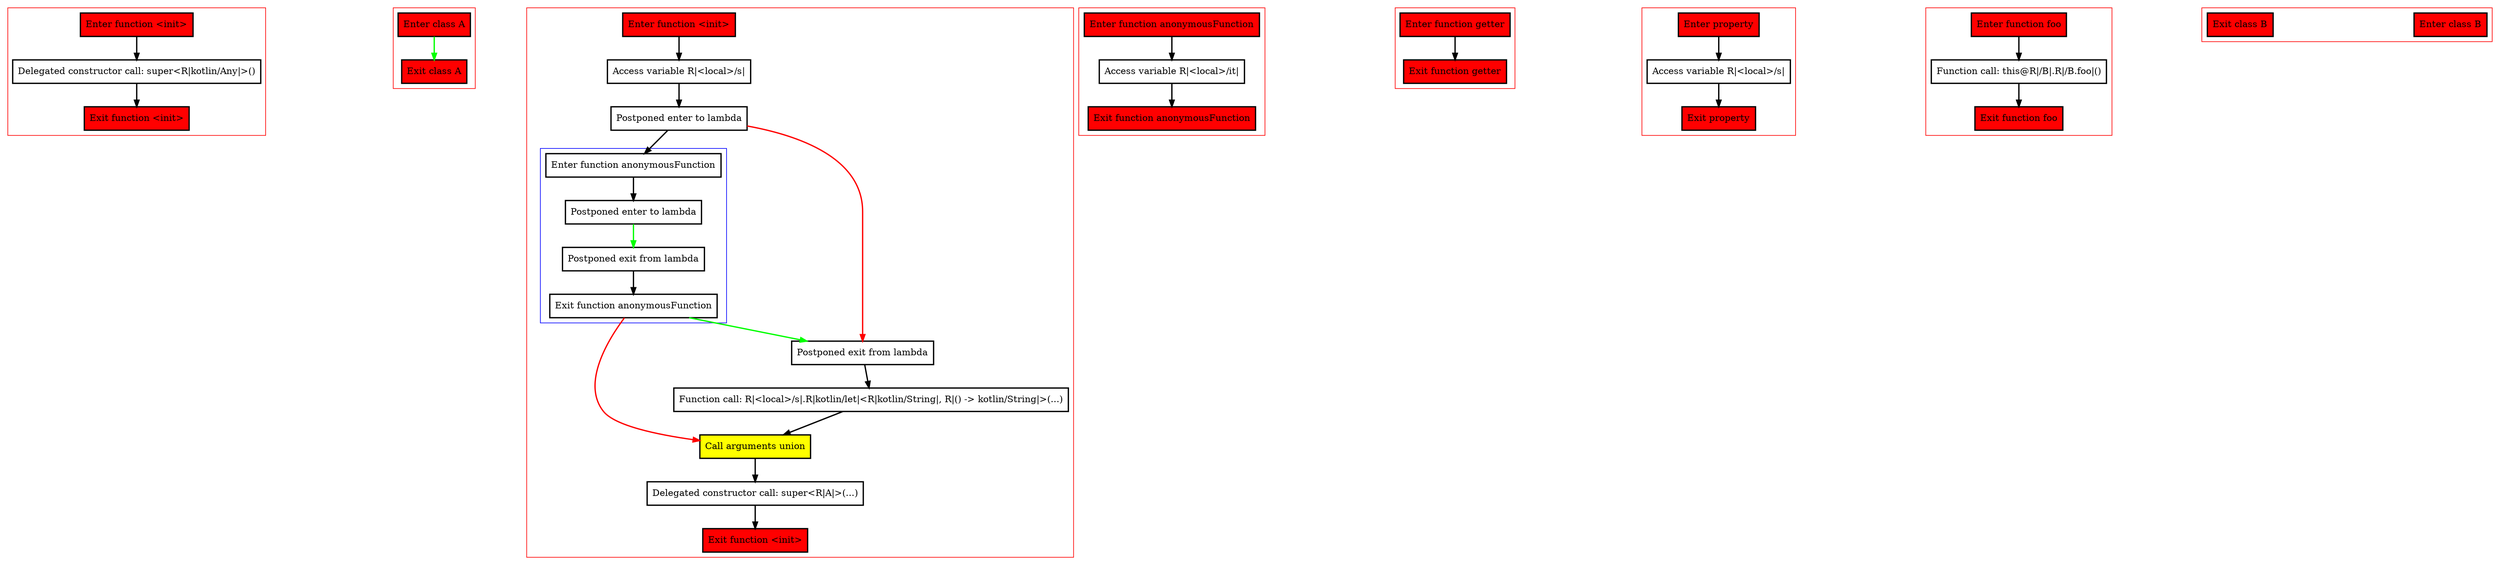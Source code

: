 digraph postponedLambdaInConstructor_kt {
    graph [nodesep=3]
    node [shape=box penwidth=2]
    edge [penwidth=2]

    subgraph cluster_0 {
        color=red
        0 [label="Enter function <init>" style="filled" fillcolor=red];
        1 [label="Delegated constructor call: super<R|kotlin/Any|>()"];
        2 [label="Exit function <init>" style="filled" fillcolor=red];
    }

    0 -> {1};
    1 -> {2};

    subgraph cluster_1 {
        color=red
        3 [label="Enter class A" style="filled" fillcolor=red];
        4 [label="Exit class A" style="filled" fillcolor=red];
    }

    3 -> {4} [color=green];

    subgraph cluster_2 {
        color=red
        5 [label="Enter function <init>" style="filled" fillcolor=red];
        6 [label="Access variable R|<local>/s|"];
        7 [label="Postponed enter to lambda"];
        subgraph cluster_3 {
            color=blue
            8 [label="Enter function anonymousFunction"];
            9 [label="Postponed enter to lambda"];
            10 [label="Postponed exit from lambda"];
            11 [label="Exit function anonymousFunction"];
        }
        12 [label="Postponed exit from lambda"];
        13 [label="Function call: R|<local>/s|.R|kotlin/let|<R|kotlin/String|, R|() -> kotlin/String|>(...)"];
        14 [label="Call arguments union" style="filled" fillcolor=yellow];
        15 [label="Delegated constructor call: super<R|A|>(...)"];
        16 [label="Exit function <init>" style="filled" fillcolor=red];
    }

    5 -> {6};
    6 -> {7};
    7 -> {8};
    7 -> {12} [color=red];
    8 -> {9};
    9 -> {10 10} [color=green];
    10 -> {11};
    11 -> {12} [color=green];
    11 -> {14} [color=red];
    12 -> {13};
    13 -> {14};
    14 -> {15};
    15 -> {16};

    subgraph cluster_4 {
        color=red
        17 [label="Enter function anonymousFunction" style="filled" fillcolor=red];
        18 [label="Access variable R|<local>/it|"];
        19 [label="Exit function anonymousFunction" style="filled" fillcolor=red];
    }

    17 -> {18};
    18 -> {19};

    subgraph cluster_5 {
        color=red
        20 [label="Enter function getter" style="filled" fillcolor=red];
        21 [label="Exit function getter" style="filled" fillcolor=red];
    }

    20 -> {21};

    subgraph cluster_6 {
        color=red
        22 [label="Enter property" style="filled" fillcolor=red];
        23 [label="Access variable R|<local>/s|"];
        24 [label="Exit property" style="filled" fillcolor=red];
    }

    22 -> {23};
    23 -> {24};

    subgraph cluster_7 {
        color=red
        25 [label="Enter function foo" style="filled" fillcolor=red];
        26 [label="Function call: this@R|/B|.R|/B.foo|()"];
        27 [label="Exit function foo" style="filled" fillcolor=red];
    }

    25 -> {26};
    26 -> {27};

    subgraph cluster_8 {
        color=red
        28 [label="Enter class B" style="filled" fillcolor=red];
        29 [label="Exit class B" style="filled" fillcolor=red];
    }


}
